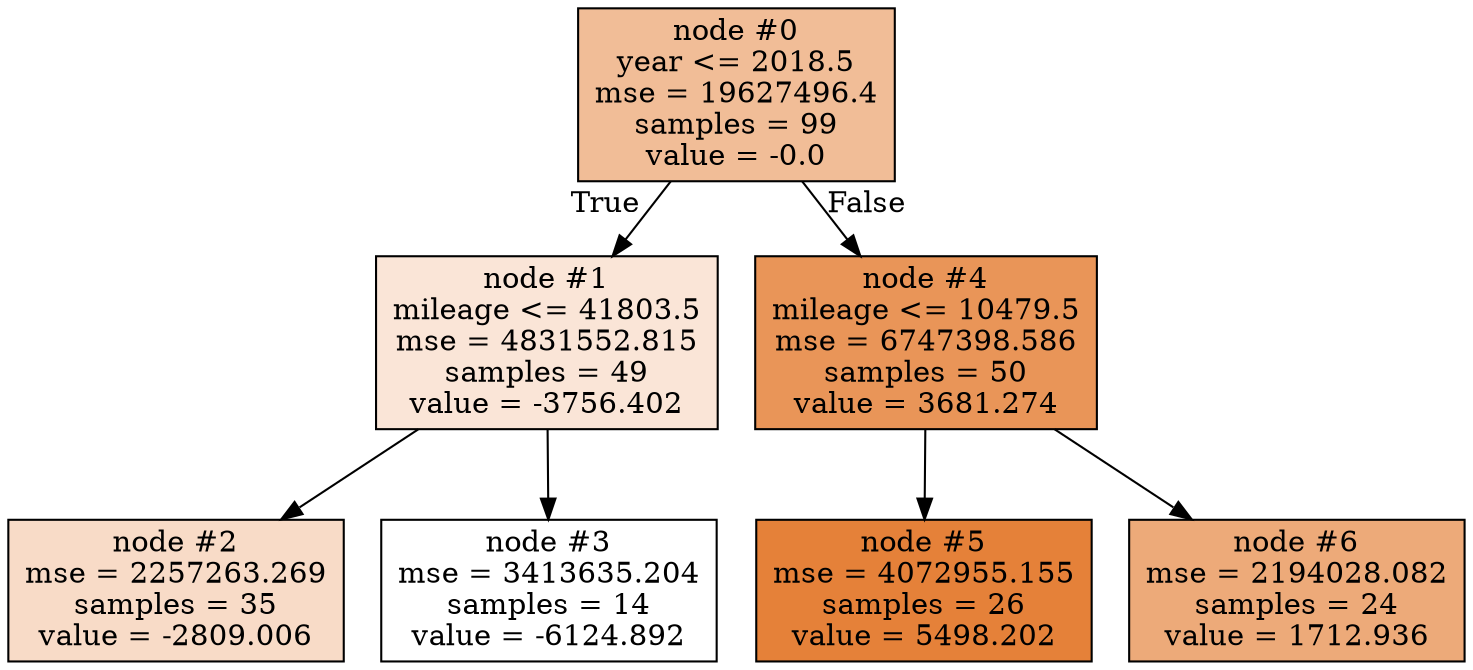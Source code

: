 digraph Tree {
node [shape=box, style="filled", color="black"] ;
graph [ranksep=equally, splines=polyline] ;
0 [label="node #0\nyear <= 2018.5\nmse = 19627496.4\nsamples = 99\nvalue = -0.0", fillcolor="#f1bd97"] ;
1 [label="node #1\nmileage <= 41803.5\nmse = 4831552.815\nsamples = 49\nvalue = -3756.402", fillcolor="#fae5d7"] ;
0 -> 1 [labeldistance=2.5, labelangle=45, headlabel="True"] ;
2 [label="node #2\nmse = 2257263.269\nsamples = 35\nvalue = -2809.006", fillcolor="#f8dbc7"] ;
1 -> 2 ;
3 [label="node #3\nmse = 3413635.204\nsamples = 14\nvalue = -6124.892", fillcolor="#ffffff"] ;
1 -> 3 ;
4 [label="node #4\nmileage <= 10479.5\nmse = 6747398.586\nsamples = 50\nvalue = 3681.274", fillcolor="#e99558"] ;
0 -> 4 [labeldistance=2.5, labelangle=-45, headlabel="False"] ;
5 [label="node #5\nmse = 4072955.155\nsamples = 26\nvalue = 5498.202", fillcolor="#e58139"] ;
4 -> 5 ;
6 [label="node #6\nmse = 2194028.082\nsamples = 24\nvalue = 1712.936", fillcolor="#edaa79"] ;
4 -> 6 ;
{rank=same ; 0} ;
{rank=same ; 1; 4} ;
{rank=same ; 2; 3; 5; 6} ;
}